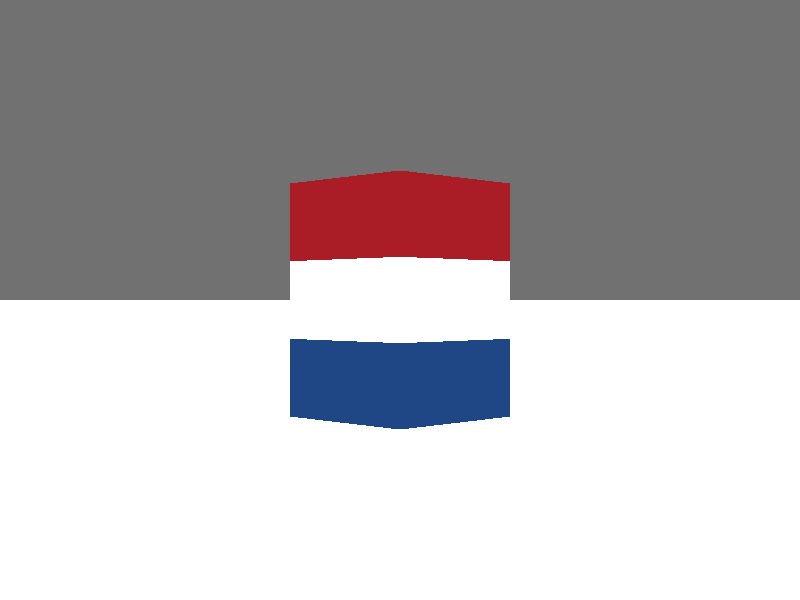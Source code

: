 /* gamma-sRGB.pov
 * Persistence of Vision Raytracer scene description file
 *
 * Tests the examples in the Gamma-sRGB tutorial.
 *
 * Copyright © 2022, 2024 Richard Callwood III.  Some rights reserved, under
 * a Creative Commons Attribution-ShareAlike 4.0 International license.
 *
 * 2022-Jul-01  Created.
 * 2024-Apr-16  The Dutch flag colors are updated, and the scene is prepared
 *              for public release.
 */
// +W512 +H256
#version 3.7;

global_settings { assumed_gamma 1 } // Step 1

#include "colors.inc"

background { rgb 1/6 }

camera
{ location <200, 20, -200>
  look_at <0, 20, 0>
  right 2 * x
  up y
  angle 40
}

plane { y, 0 pigment { White } }

// Dutch flag colors:
// The byte values were calculated directly from the official Dutch xyY specs.
box
{ <-1, 0, -1>, <1, 2, 1> scale 1/2
  pigment
  { gradient y color_map
    { [1/3 srgb <32, 71, 133> / 255] // Steps 2 & 3
      [1/3 White]
      [2/3 White]
      [2/3 srgb <170, 28, 38> / 255] // Steps 2 & 3
    }
  }
  scale 40
}

// Orange light source:
#declare C = srgb <1, 0.5, 0>; // This must be declared separately! (step 3)
#declare Ld = 100; // light distance
#declare Fd = 1; // fade distance
light_source
{ <100, 50, 0>,
  C * (1 + pow (Ld/Fd, 2)) / 2 // Step 4: math is applied to identifier C
  fade_power 2
  fade_distance Fd
}

light_source
{ <0, 50, -100>, rgb (1 + pow (Ld/Fd, 2)) / 2
  fade_power 2
  fade_distance Fd
}
